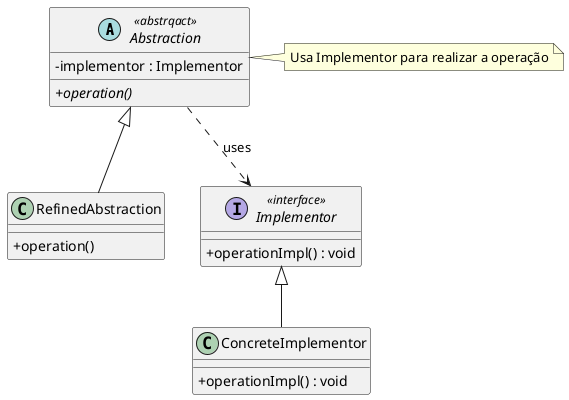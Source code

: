 @startuml Bridge
    skinparam classAttributeIconSize 0
    
    abstract class Abstraction <<abstrqact>> {
        + {abstract} operation()
        -implementor : Implementor
    }

    class RefinedAbstraction {
        +operation()
    }

    interface Implementor <<interface>> {
        +operationImpl() : void
    }

    class ConcreteImplementor {
        +operationImpl() : void
    }
    
    Abstraction <|-- RefinedAbstraction
    Implementor <|-- ConcreteImplementor
    Abstraction ..> Implementor : uses
    note right of Abstraction : Usa Implementor para realizar a operação
@enduml
